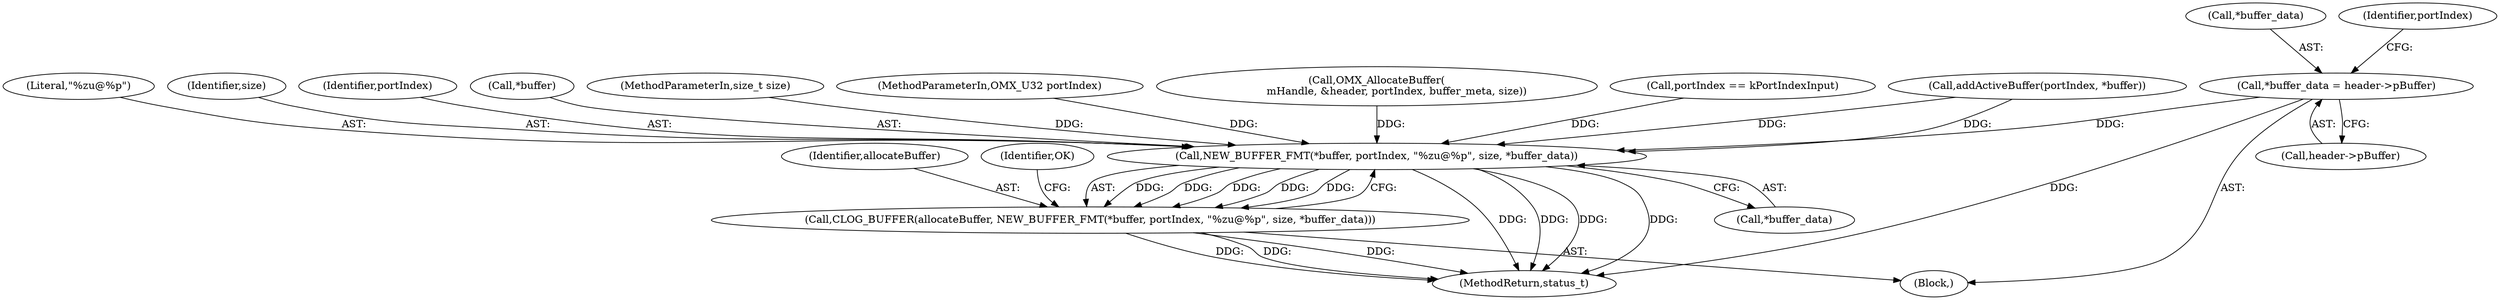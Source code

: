 digraph "0_Android_b351eabb428c7ca85a34513c64601f437923d576_2@pointer" {
"1000157" [label="(Call,*buffer_data = header->pBuffer)"];
"1000181" [label="(Call,NEW_BUFFER_FMT(*buffer, portIndex, \"%zu@%p\", size, *buffer_data))"];
"1000179" [label="(Call,CLOG_BUFFER(allocateBuffer, NEW_BUFFER_FMT(*buffer, portIndex, \"%zu@%p\", size, *buffer_data)))"];
"1000163" [label="(Call,addActiveBuffer(portIndex, *buffer))"];
"1000158" [label="(Call,*buffer_data)"];
"1000187" [label="(Call,*buffer_data)"];
"1000160" [label="(Call,header->pBuffer)"];
"1000105" [label="(Block,)"];
"1000181" [label="(Call,NEW_BUFFER_FMT(*buffer, portIndex, \"%zu@%p\", size, *buffer_data))"];
"1000185" [label="(Literal,\"%zu@%p\")"];
"1000186" [label="(Identifier,size)"];
"1000184" [label="(Identifier,portIndex)"];
"1000182" [label="(Call,*buffer)"];
"1000102" [label="(MethodParameterIn,size_t size)"];
"1000101" [label="(MethodParameterIn,OMX_U32 portIndex)"];
"1000180" [label="(Identifier,allocateBuffer)"];
"1000179" [label="(Call,CLOG_BUFFER(allocateBuffer, NEW_BUFFER_FMT(*buffer, portIndex, \"%zu@%p\", size, *buffer_data)))"];
"1000190" [label="(Identifier,OK)"];
"1000116" [label="(Call,OMX_AllocateBuffer(\n            mHandle, &header, portIndex, buffer_meta, size))"];
"1000173" [label="(Call,portIndex == kPortIndexInput)"];
"1000191" [label="(MethodReturn,status_t)"];
"1000157" [label="(Call,*buffer_data = header->pBuffer)"];
"1000164" [label="(Identifier,portIndex)"];
"1000157" -> "1000105"  [label="AST: "];
"1000157" -> "1000160"  [label="CFG: "];
"1000158" -> "1000157"  [label="AST: "];
"1000160" -> "1000157"  [label="AST: "];
"1000164" -> "1000157"  [label="CFG: "];
"1000157" -> "1000191"  [label="DDG: "];
"1000157" -> "1000181"  [label="DDG: "];
"1000181" -> "1000179"  [label="AST: "];
"1000181" -> "1000187"  [label="CFG: "];
"1000182" -> "1000181"  [label="AST: "];
"1000184" -> "1000181"  [label="AST: "];
"1000185" -> "1000181"  [label="AST: "];
"1000186" -> "1000181"  [label="AST: "];
"1000187" -> "1000181"  [label="AST: "];
"1000179" -> "1000181"  [label="CFG: "];
"1000181" -> "1000191"  [label="DDG: "];
"1000181" -> "1000191"  [label="DDG: "];
"1000181" -> "1000191"  [label="DDG: "];
"1000181" -> "1000191"  [label="DDG: "];
"1000181" -> "1000179"  [label="DDG: "];
"1000181" -> "1000179"  [label="DDG: "];
"1000181" -> "1000179"  [label="DDG: "];
"1000181" -> "1000179"  [label="DDG: "];
"1000181" -> "1000179"  [label="DDG: "];
"1000163" -> "1000181"  [label="DDG: "];
"1000163" -> "1000181"  [label="DDG: "];
"1000173" -> "1000181"  [label="DDG: "];
"1000101" -> "1000181"  [label="DDG: "];
"1000116" -> "1000181"  [label="DDG: "];
"1000102" -> "1000181"  [label="DDG: "];
"1000179" -> "1000105"  [label="AST: "];
"1000180" -> "1000179"  [label="AST: "];
"1000190" -> "1000179"  [label="CFG: "];
"1000179" -> "1000191"  [label="DDG: "];
"1000179" -> "1000191"  [label="DDG: "];
"1000179" -> "1000191"  [label="DDG: "];
}
